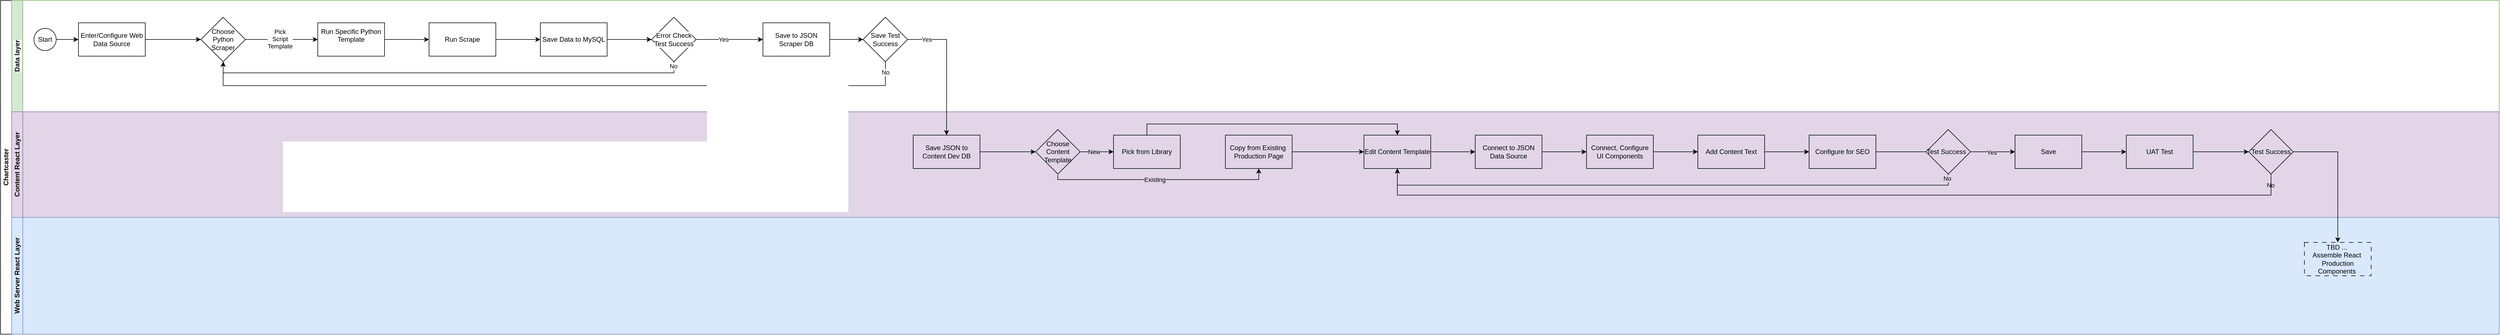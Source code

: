 <mxfile version="26.0.9">
  <diagram id="prtHgNgQTEPvFCAcTncT" name="Page-1">
    <mxGraphModel dx="2183" dy="1156" grid="1" gridSize="10" guides="1" tooltips="1" connect="1" arrows="1" fold="1" page="1" pageScale="1" pageWidth="827" pageHeight="1169" math="0" shadow="0">
      <root>
        <mxCell id="0" />
        <mxCell id="1" parent="0" />
        <mxCell id="oOW6s0dnsx2gBzozzX6u-67" value="Chartcaster" style="swimlane;html=1;childLayout=stackLayout;resizeParent=1;resizeParentMax=0;horizontal=0;startSize=20;horizontalStack=0;" vertex="1" parent="1">
          <mxGeometry y="20" width="4490" height="600" as="geometry" />
        </mxCell>
        <mxCell id="oOW6s0dnsx2gBzozzX6u-72" value="Data layer" style="swimlane;html=1;startSize=20;horizontal=0;fillColor=#d5e8d4;strokeColor=#82b366;labelBackgroundColor=default;" vertex="1" parent="oOW6s0dnsx2gBzozzX6u-67">
          <mxGeometry x="20" width="4470" height="200" as="geometry" />
        </mxCell>
        <mxCell id="oOW6s0dnsx2gBzozzX6u-73" value="" style="edgeStyle=orthogonalEdgeStyle;rounded=0;orthogonalLoop=1;jettySize=auto;html=1;flowAnimation=0;" edge="1" parent="oOW6s0dnsx2gBzozzX6u-72" source="oOW6s0dnsx2gBzozzX6u-74" target="oOW6s0dnsx2gBzozzX6u-76">
          <mxGeometry relative="1" as="geometry" />
        </mxCell>
        <mxCell id="oOW6s0dnsx2gBzozzX6u-74" value="Start" style="ellipse;whiteSpace=wrap;html=1;" vertex="1" parent="oOW6s0dnsx2gBzozzX6u-72">
          <mxGeometry x="40" y="50" width="40" height="40" as="geometry" />
        </mxCell>
        <mxCell id="oOW6s0dnsx2gBzozzX6u-75" value="" style="edgeStyle=orthogonalEdgeStyle;rounded=0;orthogonalLoop=1;jettySize=auto;html=1;flowAnimation=0;" edge="1" parent="oOW6s0dnsx2gBzozzX6u-72" source="oOW6s0dnsx2gBzozzX6u-76" target="oOW6s0dnsx2gBzozzX6u-79">
          <mxGeometry relative="1" as="geometry" />
        </mxCell>
        <mxCell id="oOW6s0dnsx2gBzozzX6u-76" value="&lt;div&gt;Enter/Configure Web&lt;/div&gt;Data Source" style="whiteSpace=wrap;html=1;" vertex="1" parent="oOW6s0dnsx2gBzozzX6u-72">
          <mxGeometry x="120" y="40" width="120" height="60" as="geometry" />
        </mxCell>
        <mxCell id="oOW6s0dnsx2gBzozzX6u-77" value="" style="edgeStyle=orthogonalEdgeStyle;rounded=0;orthogonalLoop=1;jettySize=auto;html=1;flowAnimation=0;" edge="1" parent="oOW6s0dnsx2gBzozzX6u-72" source="oOW6s0dnsx2gBzozzX6u-79" target="oOW6s0dnsx2gBzozzX6u-81">
          <mxGeometry relative="1" as="geometry" />
        </mxCell>
        <mxCell id="oOW6s0dnsx2gBzozzX6u-78" value="Pick&lt;div&gt;Script&lt;br&gt;Template&lt;/div&gt;" style="edgeLabel;html=1;align=center;verticalAlign=middle;resizable=0;points=[];" vertex="1" connectable="0" parent="oOW6s0dnsx2gBzozzX6u-77">
          <mxGeometry x="-0.056" y="1" relative="1" as="geometry">
            <mxPoint as="offset" />
          </mxGeometry>
        </mxCell>
        <mxCell id="oOW6s0dnsx2gBzozzX6u-79" value="Choose Python Scraper" style="rhombus;whiteSpace=wrap;html=1;" vertex="1" parent="oOW6s0dnsx2gBzozzX6u-72">
          <mxGeometry x="340" y="30" width="80" height="80" as="geometry" />
        </mxCell>
        <mxCell id="oOW6s0dnsx2gBzozzX6u-80" value="" style="edgeStyle=orthogonalEdgeStyle;rounded=0;orthogonalLoop=1;jettySize=auto;html=1;flowAnimation=0;" edge="1" parent="oOW6s0dnsx2gBzozzX6u-72" source="oOW6s0dnsx2gBzozzX6u-81" target="oOW6s0dnsx2gBzozzX6u-83">
          <mxGeometry relative="1" as="geometry" />
        </mxCell>
        <mxCell id="oOW6s0dnsx2gBzozzX6u-81" value="&#xa;&lt;span style=&quot;color: rgb(0, 0, 0); font-family: Helvetica; font-size: 12px; font-style: normal; font-variant-ligatures: normal; font-variant-caps: normal; font-weight: 400; letter-spacing: normal; orphans: 2; text-align: center; text-indent: 0px; text-transform: none; widows: 2; word-spacing: 0px; -webkit-text-stroke-width: 0px; white-space: normal; background-color: rgb(251, 251, 251); text-decoration-thickness: initial; text-decoration-style: initial; text-decoration-color: initial; display: inline !important; float: none;&quot;&gt;Run Specific Python Template&lt;/span&gt;&#xa;&#xa;" style="whiteSpace=wrap;html=1;" vertex="1" parent="oOW6s0dnsx2gBzozzX6u-72">
          <mxGeometry x="550" y="40" width="120" height="60" as="geometry" />
        </mxCell>
        <mxCell id="oOW6s0dnsx2gBzozzX6u-82" value="" style="edgeStyle=orthogonalEdgeStyle;rounded=0;orthogonalLoop=1;jettySize=auto;html=1;flowAnimation=0;" edge="1" parent="oOW6s0dnsx2gBzozzX6u-72" source="oOW6s0dnsx2gBzozzX6u-83" target="oOW6s0dnsx2gBzozzX6u-84">
          <mxGeometry relative="1" as="geometry" />
        </mxCell>
        <mxCell id="oOW6s0dnsx2gBzozzX6u-83" value="Run Scrape" style="whiteSpace=wrap;html=1;" vertex="1" parent="oOW6s0dnsx2gBzozzX6u-72">
          <mxGeometry x="750" y="40" width="120" height="60" as="geometry" />
        </mxCell>
        <mxCell id="oOW6s0dnsx2gBzozzX6u-84" value="&lt;span style=&quot;color: rgb(0, 0, 0); font-family: Helvetica; font-size: 12px; font-style: normal; font-variant-ligatures: normal; font-variant-caps: normal; font-weight: 400; letter-spacing: normal; orphans: 2; text-align: center; text-indent: 0px; text-transform: none; widows: 2; word-spacing: 0px; -webkit-text-stroke-width: 0px; white-space: normal; background-color: rgb(251, 251, 251); text-decoration-thickness: initial; text-decoration-style: initial; text-decoration-color: initial; float: none; display: inline !important;&quot;&gt;Save Data to MySQL&lt;/span&gt;" style="whiteSpace=wrap;html=1;" vertex="1" parent="oOW6s0dnsx2gBzozzX6u-72">
          <mxGeometry x="950" y="40" width="120" height="60" as="geometry" />
        </mxCell>
        <mxCell id="oOW6s0dnsx2gBzozzX6u-85" value="" style="edgeStyle=orthogonalEdgeStyle;rounded=0;orthogonalLoop=1;jettySize=auto;html=1;exitX=1;exitY=0.5;exitDx=0;exitDy=0;flowAnimation=0;" edge="1" parent="oOW6s0dnsx2gBzozzX6u-72" source="oOW6s0dnsx2gBzozzX6u-84" target="oOW6s0dnsx2gBzozzX6u-90">
          <mxGeometry relative="1" as="geometry">
            <mxPoint x="1270" y="70" as="sourcePoint" />
          </mxGeometry>
        </mxCell>
        <mxCell id="oOW6s0dnsx2gBzozzX6u-86" value="" style="edgeStyle=orthogonalEdgeStyle;rounded=0;orthogonalLoop=1;jettySize=auto;html=1;flowAnimation=0;" edge="1" parent="oOW6s0dnsx2gBzozzX6u-72" source="oOW6s0dnsx2gBzozzX6u-90" target="oOW6s0dnsx2gBzozzX6u-92">
          <mxGeometry relative="1" as="geometry" />
        </mxCell>
        <mxCell id="oOW6s0dnsx2gBzozzX6u-87" value="Yes" style="edgeLabel;html=1;align=center;verticalAlign=middle;resizable=0;points=[];" vertex="1" connectable="0" parent="oOW6s0dnsx2gBzozzX6u-86">
          <mxGeometry x="-0.194" relative="1" as="geometry">
            <mxPoint as="offset" />
          </mxGeometry>
        </mxCell>
        <mxCell id="oOW6s0dnsx2gBzozzX6u-88" style="edgeStyle=orthogonalEdgeStyle;rounded=0;orthogonalLoop=1;jettySize=auto;html=1;entryX=0.5;entryY=1;entryDx=0;entryDy=0;flowAnimation=0;exitX=0.5;exitY=1;exitDx=0;exitDy=0;" edge="1" parent="oOW6s0dnsx2gBzozzX6u-72" source="oOW6s0dnsx2gBzozzX6u-90" target="oOW6s0dnsx2gBzozzX6u-79">
          <mxGeometry relative="1" as="geometry">
            <Array as="points">
              <mxPoint x="1190" y="130" />
              <mxPoint x="380" y="130" />
            </Array>
          </mxGeometry>
        </mxCell>
        <mxCell id="oOW6s0dnsx2gBzozzX6u-89" value="No" style="edgeLabel;html=1;align=center;verticalAlign=middle;resizable=0;points=[];" vertex="1" connectable="0" parent="oOW6s0dnsx2gBzozzX6u-88">
          <mxGeometry x="-0.982" y="-1" relative="1" as="geometry">
            <mxPoint as="offset" />
          </mxGeometry>
        </mxCell>
        <mxCell id="oOW6s0dnsx2gBzozzX6u-90" value="&lt;span style=&quot;color: rgb(0, 0, 0); font-family: Helvetica; font-size: 12px; font-style: normal; font-variant-ligatures: normal; font-variant-caps: normal; font-weight: 400; letter-spacing: normal; orphans: 2; text-align: center; text-indent: 0px; text-transform: none; widows: 2; word-spacing: 0px; -webkit-text-stroke-width: 0px; white-space: normal; background-color: rgb(251, 251, 251); text-decoration-thickness: initial; text-decoration-style: initial; text-decoration-color: initial; float: none; display: inline !important;&quot;&gt;Error Check Test Success&lt;/span&gt;" style="rhombus;whiteSpace=wrap;html=1;" vertex="1" parent="oOW6s0dnsx2gBzozzX6u-72">
          <mxGeometry x="1150" y="30" width="80" height="80" as="geometry" />
        </mxCell>
        <mxCell id="oOW6s0dnsx2gBzozzX6u-91" value="" style="edgeStyle=orthogonalEdgeStyle;rounded=0;orthogonalLoop=1;jettySize=auto;html=1;flowAnimation=0;" edge="1" parent="oOW6s0dnsx2gBzozzX6u-72" source="oOW6s0dnsx2gBzozzX6u-92" target="oOW6s0dnsx2gBzozzX6u-95">
          <mxGeometry relative="1" as="geometry" />
        </mxCell>
        <mxCell id="oOW6s0dnsx2gBzozzX6u-92" value="Save to JSON Scraper DB" style="whiteSpace=wrap;html=1;" vertex="1" parent="oOW6s0dnsx2gBzozzX6u-72">
          <mxGeometry x="1350" y="40" width="120" height="60" as="geometry" />
        </mxCell>
        <mxCell id="oOW6s0dnsx2gBzozzX6u-93" style="edgeStyle=orthogonalEdgeStyle;rounded=0;orthogonalLoop=1;jettySize=auto;html=1;entryX=0.5;entryY=1;entryDx=0;entryDy=0;flowAnimation=0;exitX=0.5;exitY=1;exitDx=0;exitDy=0;" edge="1" parent="oOW6s0dnsx2gBzozzX6u-72" source="oOW6s0dnsx2gBzozzX6u-95" target="oOW6s0dnsx2gBzozzX6u-79">
          <mxGeometry relative="1" as="geometry">
            <Array as="points">
              <mxPoint x="1570" y="153" />
              <mxPoint x="380" y="153" />
            </Array>
          </mxGeometry>
        </mxCell>
        <mxCell id="oOW6s0dnsx2gBzozzX6u-140" value="No" style="edgeLabel;html=1;align=center;verticalAlign=middle;resizable=0;points=[];" vertex="1" connectable="0" parent="oOW6s0dnsx2gBzozzX6u-93">
          <mxGeometry x="-0.97" relative="1" as="geometry">
            <mxPoint as="offset" />
          </mxGeometry>
        </mxCell>
        <mxCell id="oOW6s0dnsx2gBzozzX6u-95" value="Save Test Success" style="rhombus;whiteSpace=wrap;html=1;" vertex="1" parent="oOW6s0dnsx2gBzozzX6u-72">
          <mxGeometry x="1530" y="30" width="80" height="80" as="geometry" />
        </mxCell>
        <mxCell id="oOW6s0dnsx2gBzozzX6u-96" value="Content React Layer" style="swimlane;html=1;startSize=20;horizontal=0;fillColor=#e1d5e7;strokeColor=#9673a6;swimlaneFillColor=#E1D5E7;" vertex="1" parent="oOW6s0dnsx2gBzozzX6u-67">
          <mxGeometry x="20" y="200" width="4470" height="190" as="geometry" />
        </mxCell>
        <mxCell id="oOW6s0dnsx2gBzozzX6u-97" value="" style="edgeStyle=orthogonalEdgeStyle;rounded=0;orthogonalLoop=1;jettySize=auto;html=1;endArrow=classic;endFill=1;" edge="1" parent="oOW6s0dnsx2gBzozzX6u-96">
          <mxGeometry relative="1" as="geometry">
            <mxPoint x="200" y="60" as="sourcePoint" />
          </mxGeometry>
        </mxCell>
        <mxCell id="oOW6s0dnsx2gBzozzX6u-135" value="" style="edgeStyle=orthogonalEdgeStyle;rounded=0;orthogonalLoop=1;jettySize=auto;html=1;" edge="1" parent="oOW6s0dnsx2gBzozzX6u-96" source="oOW6s0dnsx2gBzozzX6u-99" target="oOW6s0dnsx2gBzozzX6u-134">
          <mxGeometry relative="1" as="geometry" />
        </mxCell>
        <mxCell id="oOW6s0dnsx2gBzozzX6u-99" value="Save JSON to Content Dev DB" style="whiteSpace=wrap;html=1;fillColor=#E1D5E7;" vertex="1" parent="oOW6s0dnsx2gBzozzX6u-96">
          <mxGeometry x="1620" y="42" width="120" height="60" as="geometry" />
        </mxCell>
        <mxCell id="oOW6s0dnsx2gBzozzX6u-100" style="edgeStyle=orthogonalEdgeStyle;rounded=0;orthogonalLoop=1;jettySize=auto;html=1;entryX=0;entryY=0.5;entryDx=0;entryDy=0;flowAnimation=0;exitX=0.946;exitY=0.5;exitDx=0;exitDy=0;exitPerimeter=0;" edge="1" parent="oOW6s0dnsx2gBzozzX6u-96" source="oOW6s0dnsx2gBzozzX6u-134" target="oOW6s0dnsx2gBzozzX6u-117">
          <mxGeometry relative="1" as="geometry">
            <mxPoint x="1920.0" y="72" as="sourcePoint" />
          </mxGeometry>
        </mxCell>
        <mxCell id="oOW6s0dnsx2gBzozzX6u-101" value="New" style="edgeLabel;html=1;align=center;verticalAlign=middle;resizable=0;points=[];labelBackgroundColor=#E1D5E7;" vertex="1" connectable="0" parent="oOW6s0dnsx2gBzozzX6u-100">
          <mxGeometry x="-0.093" relative="1" as="geometry">
            <mxPoint as="offset" />
          </mxGeometry>
        </mxCell>
        <mxCell id="oOW6s0dnsx2gBzozzX6u-102" style="edgeStyle=orthogonalEdgeStyle;rounded=0;orthogonalLoop=1;jettySize=auto;html=1;entryX=0.5;entryY=1;entryDx=0;entryDy=0;flowAnimation=0;exitX=0.498;exitY=1.021;exitDx=0;exitDy=0;exitPerimeter=0;" edge="1" parent="oOW6s0dnsx2gBzozzX6u-96" source="oOW6s0dnsx2gBzozzX6u-134" target="oOW6s0dnsx2gBzozzX6u-119">
          <mxGeometry relative="1" as="geometry">
            <Array as="points">
              <mxPoint x="1880" y="122" />
              <mxPoint x="2241" y="122" />
            </Array>
            <mxPoint x="1880.0" y="112" as="sourcePoint" />
          </mxGeometry>
        </mxCell>
        <mxCell id="oOW6s0dnsx2gBzozzX6u-103" value="Existing" style="edgeLabel;html=1;align=center;verticalAlign=middle;resizable=0;points=[];labelBackgroundColor=#E1D5E7;" vertex="1" connectable="0" parent="oOW6s0dnsx2gBzozzX6u-102">
          <mxGeometry x="-0.063" relative="1" as="geometry">
            <mxPoint as="offset" />
          </mxGeometry>
        </mxCell>
        <mxCell id="oOW6s0dnsx2gBzozzX6u-105" value="" style="edgeStyle=orthogonalEdgeStyle;rounded=0;orthogonalLoop=1;jettySize=auto;html=1;flowAnimation=0;" edge="1" parent="oOW6s0dnsx2gBzozzX6u-96" source="oOW6s0dnsx2gBzozzX6u-106" target="oOW6s0dnsx2gBzozzX6u-107">
          <mxGeometry relative="1" as="geometry" />
        </mxCell>
        <mxCell id="oOW6s0dnsx2gBzozzX6u-106" value="Connect to JSON Data Source" style="whiteSpace=wrap;html=1;fillColor=#E1D5E7;" vertex="1" parent="oOW6s0dnsx2gBzozzX6u-96">
          <mxGeometry x="2630" y="42" width="120" height="60" as="geometry" />
        </mxCell>
        <mxCell id="oOW6s0dnsx2gBzozzX6u-107" value="&lt;span style=&quot;color: rgb(0, 0, 0); font-family: Helvetica; font-size: 12px; font-style: normal; font-variant-ligatures: normal; font-variant-caps: normal; font-weight: 400; letter-spacing: normal; orphans: 2; text-align: center; text-indent: 0px; text-transform: none; widows: 2; word-spacing: 0px; -webkit-text-stroke-width: 0px; white-space: normal; text-decoration-thickness: initial; text-decoration-style: initial; text-decoration-color: initial; float: none; display: inline !important;&quot;&gt;Connect, Configure UI Components&lt;/span&gt;" style="whiteSpace=wrap;html=1;fillColor=#E1D5E7;labelBackgroundColor=none;" vertex="1" parent="oOW6s0dnsx2gBzozzX6u-96">
          <mxGeometry x="2830" y="42" width="120" height="60" as="geometry" />
        </mxCell>
        <mxCell id="oOW6s0dnsx2gBzozzX6u-108" value="" style="edgeStyle=orthogonalEdgeStyle;rounded=0;orthogonalLoop=1;jettySize=auto;html=1;flowAnimation=0;" edge="1" parent="oOW6s0dnsx2gBzozzX6u-96" source="oOW6s0dnsx2gBzozzX6u-109" target="oOW6s0dnsx2gBzozzX6u-112">
          <mxGeometry relative="1" as="geometry" />
        </mxCell>
        <mxCell id="oOW6s0dnsx2gBzozzX6u-109" value="Add Content Text" style="whiteSpace=wrap;html=1;fillColor=#E1D5E7;" vertex="1" parent="oOW6s0dnsx2gBzozzX6u-96">
          <mxGeometry x="3030" y="42" width="120" height="60" as="geometry" />
        </mxCell>
        <mxCell id="oOW6s0dnsx2gBzozzX6u-110" value="" style="edgeStyle=orthogonalEdgeStyle;rounded=0;orthogonalLoop=1;jettySize=auto;html=1;flowAnimation=0;" edge="1" parent="oOW6s0dnsx2gBzozzX6u-96" source="oOW6s0dnsx2gBzozzX6u-112" target="oOW6s0dnsx2gBzozzX6u-121">
          <mxGeometry relative="1" as="geometry" />
        </mxCell>
        <mxCell id="oOW6s0dnsx2gBzozzX6u-111" value="Yes" style="edgeLabel;html=1;align=center;verticalAlign=middle;resizable=0;points=[];labelBackgroundColor=#E1D5E7;" vertex="1" connectable="0" parent="oOW6s0dnsx2gBzozzX6u-110">
          <mxGeometry x="0.658" y="-1" relative="1" as="geometry">
            <mxPoint as="offset" />
          </mxGeometry>
        </mxCell>
        <mxCell id="oOW6s0dnsx2gBzozzX6u-112" value="Configure for SEO" style="whiteSpace=wrap;html=1;fillColor=#E1D5E7;" vertex="1" parent="oOW6s0dnsx2gBzozzX6u-96">
          <mxGeometry x="3230" y="42" width="120" height="60" as="geometry" />
        </mxCell>
        <mxCell id="oOW6s0dnsx2gBzozzX6u-113" value="" style="edgeStyle=orthogonalEdgeStyle;rounded=0;orthogonalLoop=1;jettySize=auto;html=1;flowAnimation=0;" edge="1" parent="oOW6s0dnsx2gBzozzX6u-96" source="oOW6s0dnsx2gBzozzX6u-107" target="oOW6s0dnsx2gBzozzX6u-109">
          <mxGeometry relative="1" as="geometry" />
        </mxCell>
        <mxCell id="oOW6s0dnsx2gBzozzX6u-114" style="edgeStyle=orthogonalEdgeStyle;rounded=0;orthogonalLoop=1;jettySize=auto;html=1;entryX=0;entryY=0.5;entryDx=0;entryDy=0;flowAnimation=0;" edge="1" parent="oOW6s0dnsx2gBzozzX6u-96" source="oOW6s0dnsx2gBzozzX6u-115" target="oOW6s0dnsx2gBzozzX6u-106">
          <mxGeometry relative="1" as="geometry" />
        </mxCell>
        <mxCell id="oOW6s0dnsx2gBzozzX6u-115" value="Edit Content Template" style="whiteSpace=wrap;html=1;fillColor=#E1D5E7;" vertex="1" parent="oOW6s0dnsx2gBzozzX6u-96">
          <mxGeometry x="2430" y="42" width="120" height="60" as="geometry" />
        </mxCell>
        <mxCell id="oOW6s0dnsx2gBzozzX6u-116" style="edgeStyle=orthogonalEdgeStyle;rounded=0;orthogonalLoop=1;jettySize=auto;html=1;entryX=0.5;entryY=0;entryDx=0;entryDy=0;flowAnimation=0;" edge="1" parent="oOW6s0dnsx2gBzozzX6u-96" source="oOW6s0dnsx2gBzozzX6u-117" target="oOW6s0dnsx2gBzozzX6u-115">
          <mxGeometry relative="1" as="geometry">
            <Array as="points">
              <mxPoint x="2040" y="22" />
              <mxPoint x="2490" y="22" />
            </Array>
          </mxGeometry>
        </mxCell>
        <mxCell id="oOW6s0dnsx2gBzozzX6u-117" value="Pick from Library" style="whiteSpace=wrap;html=1;fillColor=#E1D5E7;" vertex="1" parent="oOW6s0dnsx2gBzozzX6u-96">
          <mxGeometry x="1980" y="42" width="120" height="60" as="geometry" />
        </mxCell>
        <mxCell id="oOW6s0dnsx2gBzozzX6u-118" style="edgeStyle=orthogonalEdgeStyle;rounded=0;orthogonalLoop=1;jettySize=auto;html=1;entryX=0;entryY=0.5;entryDx=0;entryDy=0;flowAnimation=0;" edge="1" parent="oOW6s0dnsx2gBzozzX6u-96" source="oOW6s0dnsx2gBzozzX6u-119" target="oOW6s0dnsx2gBzozzX6u-115">
          <mxGeometry relative="1" as="geometry" />
        </mxCell>
        <mxCell id="oOW6s0dnsx2gBzozzX6u-119" value="Copy from Existing&amp;nbsp; Production Page" style="whiteSpace=wrap;html=1;fillColor=#E1D5E7;" vertex="1" parent="oOW6s0dnsx2gBzozzX6u-96">
          <mxGeometry x="2181" y="42" width="120" height="60" as="geometry" />
        </mxCell>
        <mxCell id="oOW6s0dnsx2gBzozzX6u-120" value="" style="edgeStyle=orthogonalEdgeStyle;rounded=0;orthogonalLoop=1;jettySize=auto;html=1;flowAnimation=0;" edge="1" parent="oOW6s0dnsx2gBzozzX6u-96" source="oOW6s0dnsx2gBzozzX6u-121" target="oOW6s0dnsx2gBzozzX6u-122">
          <mxGeometry relative="1" as="geometry" />
        </mxCell>
        <mxCell id="oOW6s0dnsx2gBzozzX6u-121" value="&lt;span style=&quot;color: rgb(0, 0, 0); font-family: Helvetica; font-size: 12px; font-style: normal; font-variant-ligatures: normal; font-variant-caps: normal; font-weight: 400; letter-spacing: normal; orphans: 2; text-align: center; text-indent: 0px; text-transform: none; widows: 2; word-spacing: 0px; -webkit-text-stroke-width: 0px; white-space: normal; text-decoration-thickness: initial; text-decoration-style: initial; text-decoration-color: initial; float: none; display: inline !important;&quot;&gt;Save&lt;/span&gt;" style="whiteSpace=wrap;html=1;fillColor=#E1D5E7;labelBackgroundColor=none;" vertex="1" parent="oOW6s0dnsx2gBzozzX6u-96">
          <mxGeometry x="3600" y="42" width="120" height="60" as="geometry" />
        </mxCell>
        <mxCell id="oOW6s0dnsx2gBzozzX6u-122" value="UAT Test" style="whiteSpace=wrap;html=1;fillColor=#E1D5E7;" vertex="1" parent="oOW6s0dnsx2gBzozzX6u-96">
          <mxGeometry x="3800" y="42" width="120" height="60" as="geometry" />
        </mxCell>
        <mxCell id="oOW6s0dnsx2gBzozzX6u-123" style="edgeStyle=orthogonalEdgeStyle;rounded=0;orthogonalLoop=1;jettySize=auto;html=1;entryX=0.5;entryY=1;entryDx=0;entryDy=0;flowAnimation=0;" edge="1" parent="oOW6s0dnsx2gBzozzX6u-96" source="oOW6s0dnsx2gBzozzX6u-125" target="oOW6s0dnsx2gBzozzX6u-115">
          <mxGeometry relative="1" as="geometry">
            <Array as="points">
              <mxPoint x="3480" y="132" />
              <mxPoint x="2490" y="132" />
            </Array>
          </mxGeometry>
        </mxCell>
        <mxCell id="oOW6s0dnsx2gBzozzX6u-124" value="No" style="edgeLabel;html=1;align=center;verticalAlign=middle;resizable=0;points=[];labelBackgroundColor=#E1D5E7;" vertex="1" connectable="0" parent="oOW6s0dnsx2gBzozzX6u-123">
          <mxGeometry x="-0.985" y="-2" relative="1" as="geometry">
            <mxPoint as="offset" />
          </mxGeometry>
        </mxCell>
        <mxCell id="oOW6s0dnsx2gBzozzX6u-125" value="Test Success&amp;nbsp;&amp;nbsp;" style="rhombus;whiteSpace=wrap;html=1;fillColor=#E1D5E7;" vertex="1" parent="oOW6s0dnsx2gBzozzX6u-96">
          <mxGeometry x="3440" y="32" width="80" height="80" as="geometry" />
        </mxCell>
        <mxCell id="oOW6s0dnsx2gBzozzX6u-126" style="edgeStyle=orthogonalEdgeStyle;rounded=0;orthogonalLoop=1;jettySize=auto;html=1;entryX=0.5;entryY=1;entryDx=0;entryDy=0;flowAnimation=0;" edge="1" parent="oOW6s0dnsx2gBzozzX6u-96" source="oOW6s0dnsx2gBzozzX6u-128" target="oOW6s0dnsx2gBzozzX6u-115">
          <mxGeometry relative="1" as="geometry">
            <Array as="points">
              <mxPoint x="4060" y="150" />
              <mxPoint x="2490" y="150" />
            </Array>
          </mxGeometry>
        </mxCell>
        <mxCell id="oOW6s0dnsx2gBzozzX6u-127" value="No" style="edgeLabel;html=1;align=center;verticalAlign=middle;resizable=0;points=[];labelBackgroundColor=none;" vertex="1" connectable="0" parent="oOW6s0dnsx2gBzozzX6u-126">
          <mxGeometry x="-0.976" y="-1" relative="1" as="geometry">
            <mxPoint as="offset" />
          </mxGeometry>
        </mxCell>
        <mxCell id="oOW6s0dnsx2gBzozzX6u-128" value="Test Success" style="rhombus;whiteSpace=wrap;html=1;fillColor=#E1D5E7;" vertex="1" parent="oOW6s0dnsx2gBzozzX6u-96">
          <mxGeometry x="4020" y="32" width="80" height="80" as="geometry" />
        </mxCell>
        <mxCell id="oOW6s0dnsx2gBzozzX6u-129" value="" style="edgeStyle=orthogonalEdgeStyle;rounded=0;orthogonalLoop=1;jettySize=auto;html=1;flowAnimation=0;" edge="1" parent="oOW6s0dnsx2gBzozzX6u-96" source="oOW6s0dnsx2gBzozzX6u-122" target="oOW6s0dnsx2gBzozzX6u-128">
          <mxGeometry relative="1" as="geometry" />
        </mxCell>
        <mxCell id="oOW6s0dnsx2gBzozzX6u-134" value="Choose Content Template" style="rhombus;whiteSpace=wrap;html=1;fillColor=#E1D5E7;" vertex="1" parent="oOW6s0dnsx2gBzozzX6u-96">
          <mxGeometry x="1840" y="32" width="80" height="80" as="geometry" />
        </mxCell>
        <mxCell id="oOW6s0dnsx2gBzozzX6u-130" value="Web Server React Layer" style="swimlane;html=1;startSize=20;horizontal=0;fillColor=#dae8fc;strokeColor=#6c8ebf;swimlaneFillColor=#DAE8FC;" vertex="1" parent="oOW6s0dnsx2gBzozzX6u-67">
          <mxGeometry x="20" y="390" width="4470" height="210" as="geometry" />
        </mxCell>
        <mxCell id="oOW6s0dnsx2gBzozzX6u-131" value="TBD ...&amp;nbsp;&lt;div&gt;Assemble React&amp;nbsp; Production Components&amp;nbsp;&lt;/div&gt;" style="whiteSpace=wrap;html=1;dashed=1;dashPattern=8 8;fillColor=#DAE8FC;" vertex="1" parent="oOW6s0dnsx2gBzozzX6u-130">
          <mxGeometry x="4120" y="45" width="120" height="60" as="geometry" />
        </mxCell>
        <mxCell id="oOW6s0dnsx2gBzozzX6u-133" style="edgeStyle=orthogonalEdgeStyle;rounded=0;orthogonalLoop=1;jettySize=auto;html=1;entryX=0.5;entryY=0;entryDx=0;entryDy=0;" edge="1" parent="oOW6s0dnsx2gBzozzX6u-67" source="oOW6s0dnsx2gBzozzX6u-128" target="oOW6s0dnsx2gBzozzX6u-131">
          <mxGeometry relative="1" as="geometry" />
        </mxCell>
        <mxCell id="oOW6s0dnsx2gBzozzX6u-136" style="edgeStyle=orthogonalEdgeStyle;rounded=0;orthogonalLoop=1;jettySize=auto;html=1;" edge="1" parent="oOW6s0dnsx2gBzozzX6u-67" source="oOW6s0dnsx2gBzozzX6u-95" target="oOW6s0dnsx2gBzozzX6u-99">
          <mxGeometry relative="1" as="geometry" />
        </mxCell>
        <mxCell id="oOW6s0dnsx2gBzozzX6u-139" value="Yes" style="edgeLabel;html=1;align=center;verticalAlign=middle;resizable=0;points=[];" vertex="1" connectable="0" parent="oOW6s0dnsx2gBzozzX6u-136">
          <mxGeometry x="-0.724" relative="1" as="geometry">
            <mxPoint as="offset" />
          </mxGeometry>
        </mxCell>
      </root>
    </mxGraphModel>
  </diagram>
</mxfile>
